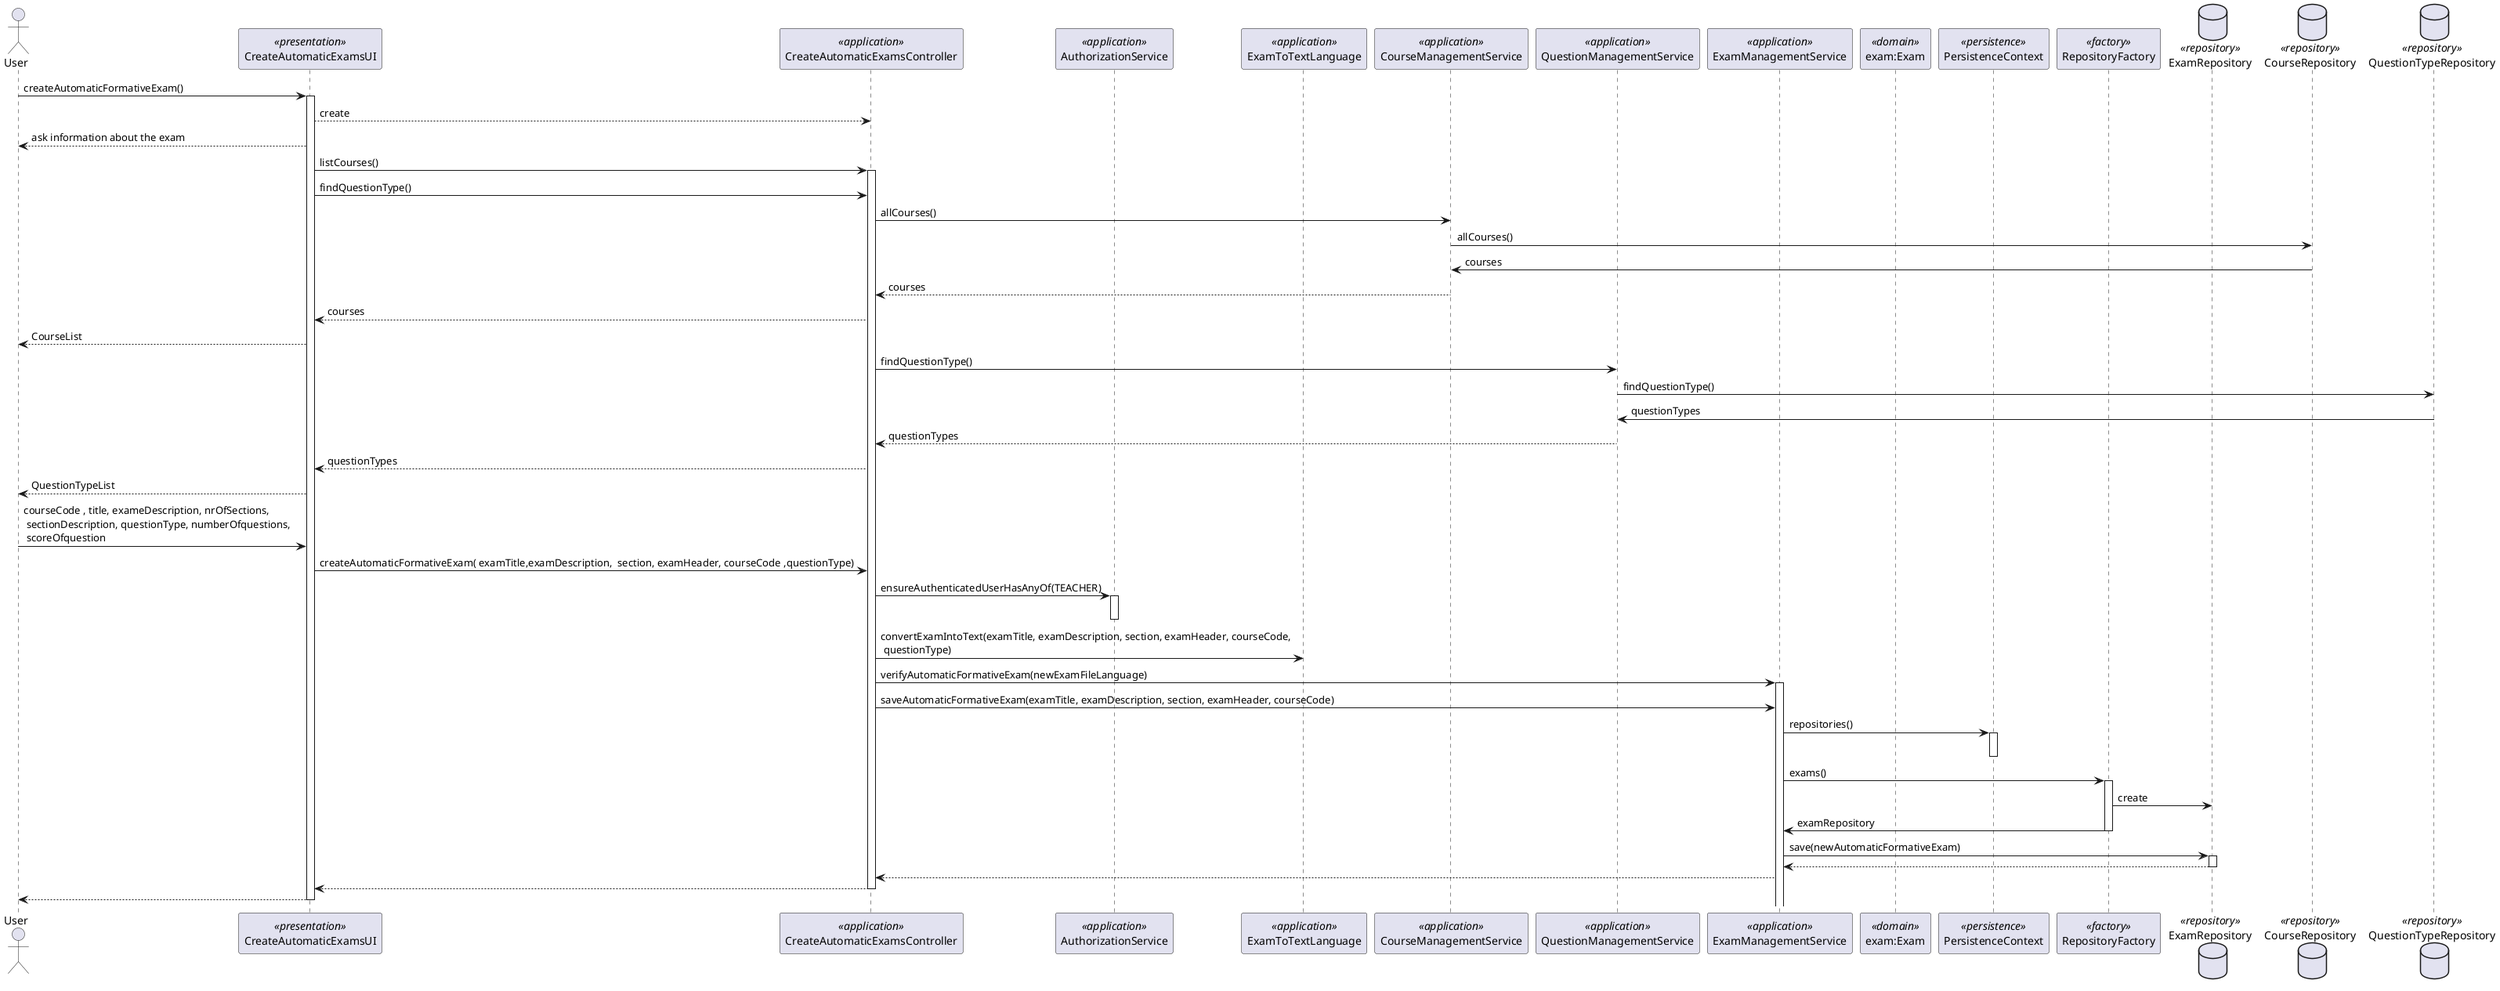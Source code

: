 @startuml use-case-realization.svg
 skinparam handwritten false
 skinparam packageStyle rect
 skinparam defaultFontName FG Virgil
 skinparam shadowing false

 actor User as Actor
 participant CreateAutomaticExamsUI as UI <<presentation>>
 participant CreateAutomaticExamsController as Controller <<application>>
 participant AuthorizationService  as authz <<application>>
 participant ExamToTextLanguage as ExamToTextLanguage <<application>>
 participant CourseManagementService as courseSvc <<application>>
 participant QuestionManagementService as questionSvc <<application>>
 participant ExamManagementService as examSvc <<application>>

 participant "exam:Exam" as Domain <<domain>>
 participant PersistenceContext as Persistence <<persistence>>
 participant RepositoryFactory as Factory <<factory>>
 database ExamRepository as ExamRepository <<repository>>
 database CourseRepository as CourseRepository <<repository>>
 database QuestionTypeRepository as QuestionTypeRepository <<repository>>


 Actor -> UI: createAutomaticFormativeExam()
 activate UI
  UI --> Controller: create
 UI --> Actor: ask information about the exam




UI -> Controller: listCourses()
activate Controller
UI -> Controller: findQuestionType()

Controller -> courseSvc :  allCourses()
courseSvc -> CourseRepository : allCourses()
CourseRepository -> courseSvc : courses
courseSvc --> Controller : courses
Controller --> UI : courses
UI --> Actor : CourseList
Controller -> questionSvc :  findQuestionType()
questionSvc -> QuestionTypeRepository : findQuestionType()
QuestionTypeRepository -> questionSvc : questionTypes
questionSvc --> Controller : questionTypes
Controller --> UI : questionTypes
UI --> Actor : QuestionTypeList
  Actor -> UI: courseCode , title, exameDescription, nrOfSections, \n sectionDescription, questionType, numberOfquestions, \n scoreOfquestion

     UI -> Controller:  createAutomaticFormativeExam( examTitle,examDescription,  section, examHeader, courseCode ,questionType)


         Controller -> authz: ensureAuthenticatedUserHasAnyOf(TEACHER)
                activate authz
                deactivate authz
                Controller -> ExamToTextLanguage: convertExamIntoText(examTitle, examDescription, section, examHeader, courseCode,\n questionType)
        Controller -> examSvc :verifyAutomaticFormativeExam(newExamFileLanguage)
      activate examSvc
        Controller -> examSvc :saveAutomaticFormativeExam(examTitle, examDescription, section, examHeader, courseCode)





         examSvc   -> Persistence : repositories()
                     activate Persistence

                     deactivate Persistence
                     examSvc -> Factory: exams()
                     activate Factory
                     Factory -> ExamRepository: create

                     Factory -> examSvc: examRepository
                     deactivate Factory

                     examSvc -> ExamRepository: save(newAutomaticFormativeExam)

                     activate ExamRepository
                     ExamRepository --> examSvc
                    deactivate ExamRepository
                       examSvc --> Controller


         Controller --> UI
     deactivate Controller


         UI-->Actor
 deactivate UI

 @enduml